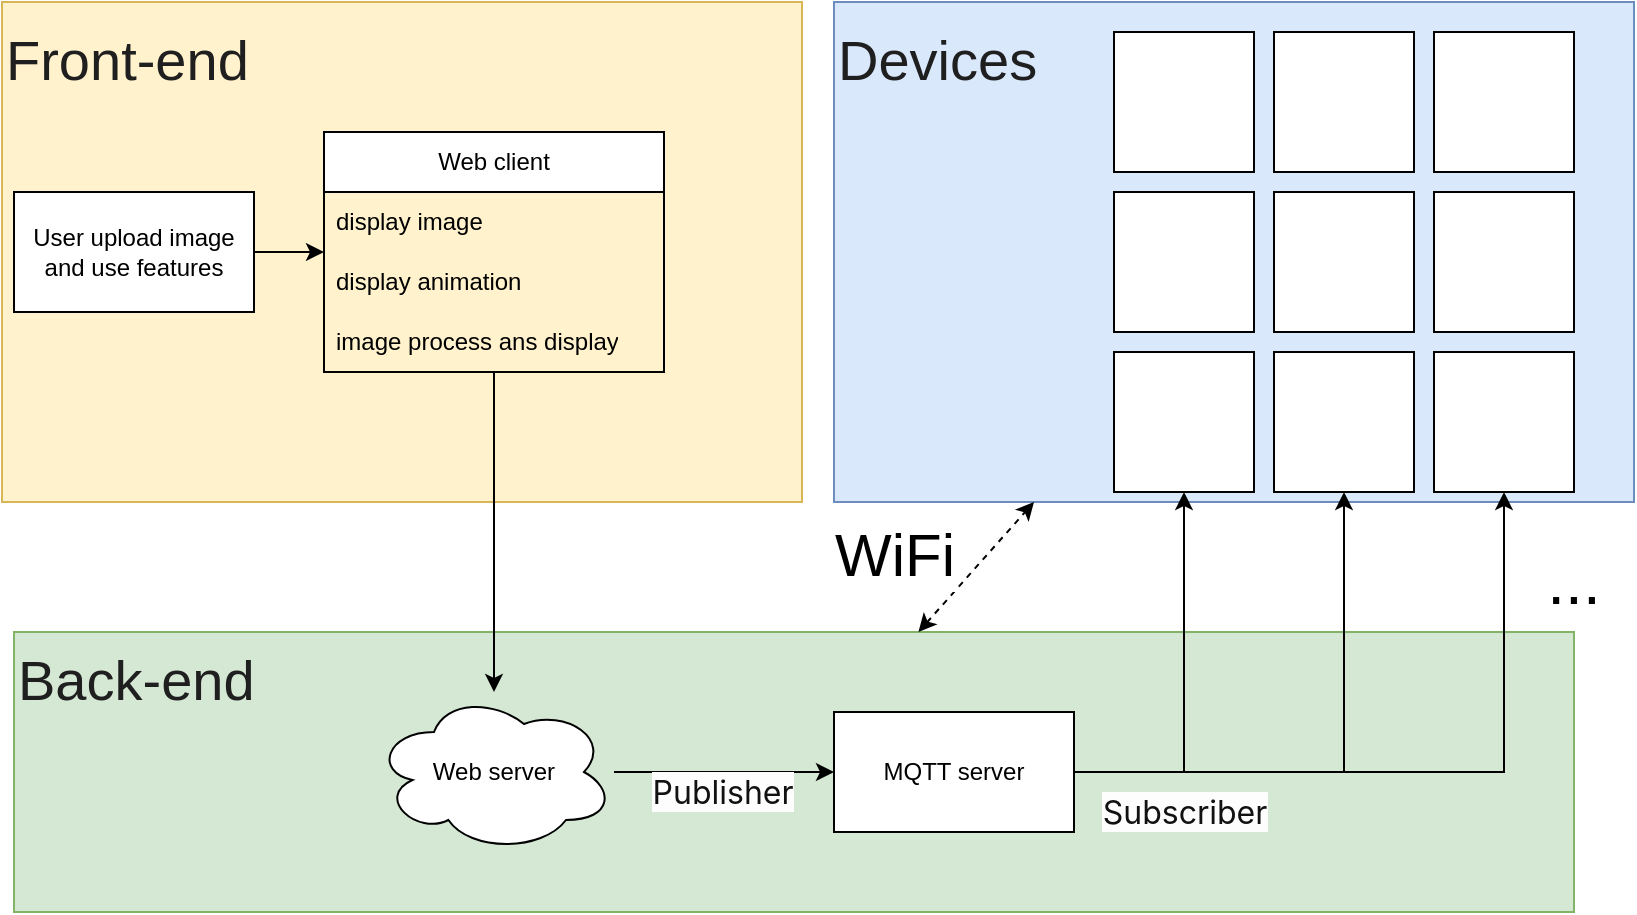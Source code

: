 <mxfile version="24.3.1" type="github">
  <diagram id="prtHgNgQTEPvFCAcTncT" name="Page-1">
    <mxGraphModel dx="794" dy="458" grid="1" gridSize="10" guides="1" tooltips="1" connect="1" arrows="1" fold="1" page="1" pageScale="1" pageWidth="827" pageHeight="1169" math="0" shadow="0">
      <root>
        <mxCell id="0" />
        <mxCell id="1" parent="0" />
        <mxCell id="ECZS6urQ88kVA5Ex51Vr-15" value="&lt;span style=&quot;color: rgb(31, 31, 31); font-family: &amp;quot;Google Sans&amp;quot;, arial, sans-serif-medium, sans-serif; font-size: 28px;&quot;&gt;Devices&lt;/span&gt;&lt;br&gt;&lt;div&gt;&lt;font style=&quot;font-size: 32px;&quot;&gt;&lt;br&gt;&lt;/font&gt;&lt;/div&gt;&lt;div&gt;&lt;font style=&quot;font-size: 32px;&quot;&gt;&lt;br&gt;&lt;/font&gt;&lt;/div&gt;&lt;div&gt;&lt;font style=&quot;font-size: 32px;&quot;&gt;&lt;br&gt;&lt;/font&gt;&lt;/div&gt;&lt;div&gt;&lt;font style=&quot;font-size: 32px;&quot;&gt;&lt;br&gt;&lt;/font&gt;&lt;/div&gt;&lt;div&gt;&lt;font style=&quot;font-size: 32px;&quot;&gt;&lt;br&gt;&lt;/font&gt;&lt;/div&gt;" style="rounded=0;whiteSpace=wrap;html=1;fillColor=#dae8fc;strokeColor=#6c8ebf;align=left;" vertex="1" parent="1">
          <mxGeometry x="430" y="15" width="400" height="250" as="geometry" />
        </mxCell>
        <mxCell id="ECZS6urQ88kVA5Ex51Vr-16" value="&lt;span style=&quot;color: rgb(31, 31, 31); font-family: &amp;quot;Google Sans&amp;quot;, arial, sans-serif-medium, sans-serif; font-size: 28px;&quot;&gt;Back-end&lt;/span&gt;&lt;br&gt;&lt;div&gt;&lt;br&gt;&lt;/div&gt;&lt;div&gt;&lt;font style=&quot;font-size: 32px;&quot;&gt;&lt;br&gt;&lt;/font&gt;&lt;/div&gt;&lt;div&gt;&lt;font style=&quot;font-size: 32px;&quot;&gt;&lt;br&gt;&lt;/font&gt;&lt;/div&gt;" style="rounded=0;whiteSpace=wrap;html=1;fillColor=#d5e8d4;strokeColor=#82b366;align=left;" vertex="1" parent="1">
          <mxGeometry x="20" y="330" width="780" height="140" as="geometry" />
        </mxCell>
        <mxCell id="ECZS6urQ88kVA5Ex51Vr-14" value="&lt;span style=&quot;color: rgb(31, 31, 31); font-family: &amp;quot;Google Sans&amp;quot;, arial, sans-serif-medium, sans-serif; font-size: 28px;&quot;&gt;Front-end&lt;/span&gt;&lt;br&gt;&lt;div&gt;&lt;font style=&quot;font-size: 32px;&quot;&gt;&lt;br&gt;&lt;/font&gt;&lt;/div&gt;&lt;div&gt;&lt;font style=&quot;font-size: 32px;&quot;&gt;&lt;br&gt;&lt;/font&gt;&lt;/div&gt;&lt;div&gt;&lt;font style=&quot;font-size: 32px;&quot;&gt;&lt;br&gt;&lt;/font&gt;&lt;/div&gt;&lt;div&gt;&lt;font style=&quot;font-size: 32px;&quot;&gt;&lt;br&gt;&lt;/font&gt;&lt;/div&gt;&lt;div&gt;&lt;font style=&quot;font-size: 32px;&quot;&gt;&lt;br&gt;&lt;/font&gt;&lt;/div&gt;" style="rounded=0;whiteSpace=wrap;html=1;fillColor=#fff2cc;strokeColor=#d6b656;align=left;" vertex="1" parent="1">
          <mxGeometry x="14" y="15" width="400" height="250" as="geometry" />
        </mxCell>
        <mxCell id="ECZS6urQ88kVA5Ex51Vr-11" value="" style="edgeStyle=orthogonalEdgeStyle;rounded=0;orthogonalLoop=1;jettySize=auto;html=1;" edge="1" parent="1" source="ECZS6urQ88kVA5Ex51Vr-1" target="ECZS6urQ88kVA5Ex51Vr-10">
          <mxGeometry relative="1" as="geometry" />
        </mxCell>
        <mxCell id="ECZS6urQ88kVA5Ex51Vr-12" value="&lt;span style=&quot;color: rgb(17, 17, 17); font-family: -apple-system, BlinkMacSystemFont, &amp;quot;Segoe UI&amp;quot;, Roboto, Helvetica, Arial, sans-serif, &amp;quot;Apple Color Emoji&amp;quot;, &amp;quot;Segoe UI Emoji&amp;quot;, &amp;quot;Segoe UI Symbol&amp;quot;; font-size: 16px; text-align: start; text-wrap: wrap; background-color: rgb(253, 253, 253);&quot;&gt;Publisher&lt;/span&gt;" style="edgeLabel;html=1;align=center;verticalAlign=middle;resizable=0;points=[];" vertex="1" connectable="0" parent="ECZS6urQ88kVA5Ex51Vr-11">
          <mxGeometry x="-0.21" y="-3" relative="1" as="geometry">
            <mxPoint x="10" y="7" as="offset" />
          </mxGeometry>
        </mxCell>
        <mxCell id="ECZS6urQ88kVA5Ex51Vr-1" value="Web server" style="ellipse;shape=cloud;whiteSpace=wrap;html=1;" vertex="1" parent="1">
          <mxGeometry x="200" y="360" width="120" height="80" as="geometry" />
        </mxCell>
        <mxCell id="ECZS6urQ88kVA5Ex51Vr-3" style="edgeStyle=orthogonalEdgeStyle;rounded=0;orthogonalLoop=1;jettySize=auto;html=1;" edge="1" parent="1" source="ECZS6urQ88kVA5Ex51Vr-6" target="ECZS6urQ88kVA5Ex51Vr-1">
          <mxGeometry relative="1" as="geometry">
            <mxPoint x="250" y="170" as="sourcePoint" />
          </mxGeometry>
        </mxCell>
        <mxCell id="ECZS6urQ88kVA5Ex51Vr-5" style="edgeStyle=orthogonalEdgeStyle;rounded=0;orthogonalLoop=1;jettySize=auto;html=1;exitX=1;exitY=0.5;exitDx=0;exitDy=0;" edge="1" parent="1" source="ECZS6urQ88kVA5Ex51Vr-4" target="ECZS6urQ88kVA5Ex51Vr-6">
          <mxGeometry relative="1" as="geometry">
            <mxPoint x="170" y="170" as="targetPoint" />
          </mxGeometry>
        </mxCell>
        <mxCell id="ECZS6urQ88kVA5Ex51Vr-4" value="User upload image and&amp;nbsp;use features" style="rounded=0;whiteSpace=wrap;html=1;" vertex="1" parent="1">
          <mxGeometry x="20" y="110" width="120" height="60" as="geometry" />
        </mxCell>
        <mxCell id="ECZS6urQ88kVA5Ex51Vr-6" value="Web client" style="swimlane;fontStyle=0;childLayout=stackLayout;horizontal=1;startSize=30;horizontalStack=0;resizeParent=1;resizeParentMax=0;resizeLast=0;collapsible=1;marginBottom=0;whiteSpace=wrap;html=1;" vertex="1" parent="1">
          <mxGeometry x="175" y="80" width="170" height="120" as="geometry">
            <mxRectangle x="180" y="80" width="100" height="30" as="alternateBounds" />
          </mxGeometry>
        </mxCell>
        <mxCell id="ECZS6urQ88kVA5Ex51Vr-7" value="display image" style="text;strokeColor=none;fillColor=none;align=left;verticalAlign=middle;spacingLeft=4;spacingRight=4;overflow=hidden;points=[[0,0.5],[1,0.5]];portConstraint=eastwest;rotatable=0;whiteSpace=wrap;html=1;" vertex="1" parent="ECZS6urQ88kVA5Ex51Vr-6">
          <mxGeometry y="30" width="170" height="30" as="geometry" />
        </mxCell>
        <mxCell id="ECZS6urQ88kVA5Ex51Vr-8" value="display animation" style="text;strokeColor=none;fillColor=none;align=left;verticalAlign=middle;spacingLeft=4;spacingRight=4;overflow=hidden;points=[[0,0.5],[1,0.5]];portConstraint=eastwest;rotatable=0;whiteSpace=wrap;html=1;" vertex="1" parent="ECZS6urQ88kVA5Ex51Vr-6">
          <mxGeometry y="60" width="170" height="30" as="geometry" />
        </mxCell>
        <mxCell id="ECZS6urQ88kVA5Ex51Vr-9" value="image process ans display" style="text;strokeColor=none;fillColor=none;align=left;verticalAlign=middle;spacingLeft=4;spacingRight=4;overflow=hidden;points=[[0,0.5],[1,0.5]];portConstraint=eastwest;rotatable=0;whiteSpace=wrap;html=1;" vertex="1" parent="ECZS6urQ88kVA5Ex51Vr-6">
          <mxGeometry y="90" width="170" height="30" as="geometry" />
        </mxCell>
        <mxCell id="ECZS6urQ88kVA5Ex51Vr-28" style="edgeStyle=orthogonalEdgeStyle;rounded=0;orthogonalLoop=1;jettySize=auto;html=1;" edge="1" parent="1" source="ECZS6urQ88kVA5Ex51Vr-10" target="ECZS6urQ88kVA5Ex51Vr-22">
          <mxGeometry relative="1" as="geometry" />
        </mxCell>
        <mxCell id="ECZS6urQ88kVA5Ex51Vr-29" style="edgeStyle=orthogonalEdgeStyle;rounded=0;orthogonalLoop=1;jettySize=auto;html=1;" edge="1" parent="1" source="ECZS6urQ88kVA5Ex51Vr-10" target="ECZS6urQ88kVA5Ex51Vr-25">
          <mxGeometry relative="1" as="geometry" />
        </mxCell>
        <mxCell id="ECZS6urQ88kVA5Ex51Vr-10" value="MQTT server" style="rounded=0;whiteSpace=wrap;html=1;" vertex="1" parent="1">
          <mxGeometry x="430" y="370" width="120" height="60" as="geometry" />
        </mxCell>
        <mxCell id="ECZS6urQ88kVA5Ex51Vr-17" value="" style="rounded=0;whiteSpace=wrap;html=1;" vertex="1" parent="1">
          <mxGeometry x="570" y="30" width="70" height="70" as="geometry" />
        </mxCell>
        <mxCell id="ECZS6urQ88kVA5Ex51Vr-18" value="" style="rounded=0;whiteSpace=wrap;html=1;" vertex="1" parent="1">
          <mxGeometry x="570" y="110" width="70" height="70" as="geometry" />
        </mxCell>
        <mxCell id="ECZS6urQ88kVA5Ex51Vr-26" style="edgeStyle=orthogonalEdgeStyle;rounded=0;orthogonalLoop=1;jettySize=auto;html=1;" edge="1" parent="1" source="ECZS6urQ88kVA5Ex51Vr-10" target="ECZS6urQ88kVA5Ex51Vr-19">
          <mxGeometry relative="1" as="geometry" />
        </mxCell>
        <mxCell id="ECZS6urQ88kVA5Ex51Vr-27" value="&lt;span style=&quot;color: rgb(17, 17, 17); font-family: -apple-system, BlinkMacSystemFont, &amp;quot;Segoe UI&amp;quot;, Roboto, Helvetica, Arial, sans-serif, &amp;quot;Apple Color Emoji&amp;quot;, &amp;quot;Segoe UI Emoji&amp;quot;, &amp;quot;Segoe UI Symbol&amp;quot;; font-size: 16px; text-align: start; text-wrap: wrap; background-color: rgb(253, 253, 253);&quot;&gt;Subscriber&lt;/span&gt;" style="edgeLabel;html=1;align=center;verticalAlign=middle;resizable=0;points=[];" vertex="1" connectable="0" parent="ECZS6urQ88kVA5Ex51Vr-26">
          <mxGeometry x="-0.057" y="-1" relative="1" as="geometry">
            <mxPoint x="-1" y="57" as="offset" />
          </mxGeometry>
        </mxCell>
        <mxCell id="ECZS6urQ88kVA5Ex51Vr-19" value="" style="rounded=0;whiteSpace=wrap;html=1;" vertex="1" parent="1">
          <mxGeometry x="570" y="190" width="70" height="70" as="geometry" />
        </mxCell>
        <mxCell id="ECZS6urQ88kVA5Ex51Vr-20" value="" style="rounded=0;whiteSpace=wrap;html=1;" vertex="1" parent="1">
          <mxGeometry x="650" y="30" width="70" height="70" as="geometry" />
        </mxCell>
        <mxCell id="ECZS6urQ88kVA5Ex51Vr-21" value="" style="rounded=0;whiteSpace=wrap;html=1;" vertex="1" parent="1">
          <mxGeometry x="650" y="110" width="70" height="70" as="geometry" />
        </mxCell>
        <mxCell id="ECZS6urQ88kVA5Ex51Vr-22" value="" style="rounded=0;whiteSpace=wrap;html=1;" vertex="1" parent="1">
          <mxGeometry x="650" y="190" width="70" height="70" as="geometry" />
        </mxCell>
        <mxCell id="ECZS6urQ88kVA5Ex51Vr-23" value="" style="rounded=0;whiteSpace=wrap;html=1;" vertex="1" parent="1">
          <mxGeometry x="730" y="30" width="70" height="70" as="geometry" />
        </mxCell>
        <mxCell id="ECZS6urQ88kVA5Ex51Vr-24" value="" style="rounded=0;whiteSpace=wrap;html=1;" vertex="1" parent="1">
          <mxGeometry x="730" y="110" width="70" height="70" as="geometry" />
        </mxCell>
        <mxCell id="ECZS6urQ88kVA5Ex51Vr-25" value="" style="rounded=0;whiteSpace=wrap;html=1;" vertex="1" parent="1">
          <mxGeometry x="730" y="190" width="70" height="70" as="geometry" />
        </mxCell>
        <mxCell id="ECZS6urQ88kVA5Ex51Vr-32" value="&lt;font style=&quot;font-size: 32px;&quot;&gt;...&lt;/font&gt;" style="text;html=1;align=center;verticalAlign=middle;whiteSpace=wrap;rounded=0;" vertex="1" parent="1">
          <mxGeometry x="770" y="290" width="60" height="30" as="geometry" />
        </mxCell>
        <mxCell id="ECZS6urQ88kVA5Ex51Vr-36" value="" style="endArrow=classic;startArrow=classic;html=1;rounded=0;entryX=0.25;entryY=1;entryDx=0;entryDy=0;dashed=1;" edge="1" parent="1" source="ECZS6urQ88kVA5Ex51Vr-16" target="ECZS6urQ88kVA5Ex51Vr-15">
          <mxGeometry width="50" height="50" relative="1" as="geometry">
            <mxPoint x="440" y="250" as="sourcePoint" />
            <mxPoint x="490" y="200" as="targetPoint" />
          </mxGeometry>
        </mxCell>
        <mxCell id="ECZS6urQ88kVA5Ex51Vr-37" value="&lt;font style=&quot;font-size: 30px;&quot;&gt;WiFi&lt;/font&gt;" style="edgeLabel;html=1;align=center;verticalAlign=middle;resizable=0;points=[];" vertex="1" connectable="0" parent="ECZS6urQ88kVA5Ex51Vr-36">
          <mxGeometry x="0.024" y="-3" relative="1" as="geometry">
            <mxPoint x="-44" y="-8" as="offset" />
          </mxGeometry>
        </mxCell>
      </root>
    </mxGraphModel>
  </diagram>
</mxfile>
